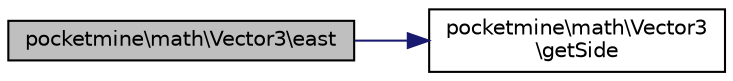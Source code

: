 digraph "pocketmine\math\Vector3\east"
{
 // INTERACTIVE_SVG=YES
 // LATEX_PDF_SIZE
  edge [fontname="Helvetica",fontsize="10",labelfontname="Helvetica",labelfontsize="10"];
  node [fontname="Helvetica",fontsize="10",shape=record];
  rankdir="LR";
  Node1 [label="pocketmine\\math\\Vector3\\east",height=0.2,width=0.4,color="black", fillcolor="grey75", style="filled", fontcolor="black",tooltip=" "];
  Node1 -> Node2 [color="midnightblue",fontsize="10",style="solid",fontname="Helvetica"];
  Node2 [label="pocketmine\\math\\Vector3\l\\getSide",height=0.2,width=0.4,color="black", fillcolor="white", style="filled",URL="$d2/d90/classpocketmine_1_1math_1_1_vector3.html#af00b0c58eb14b727b3ed91151b517ee4",tooltip=" "];
}

